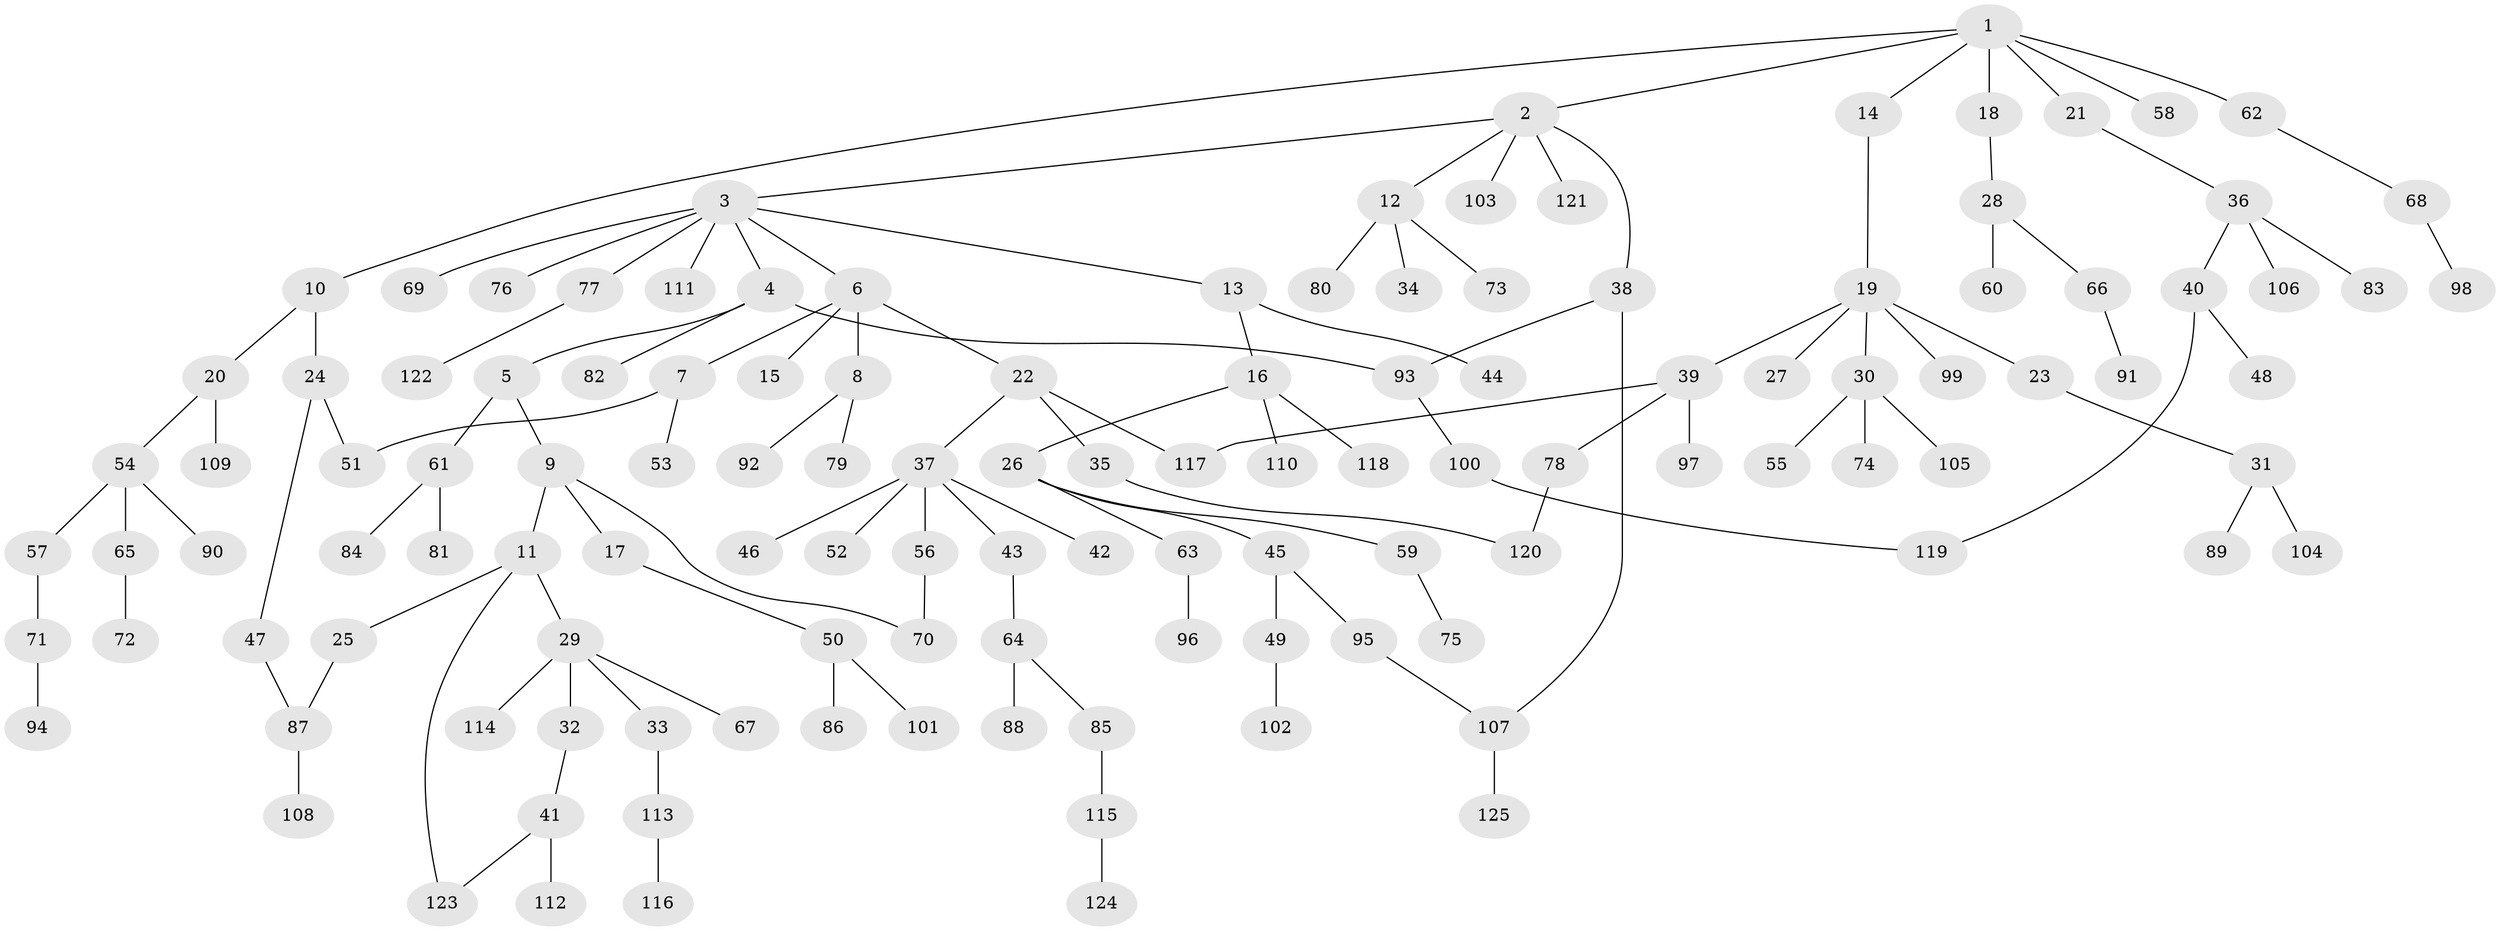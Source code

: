 // Generated by graph-tools (version 1.1) at 2025/43/03/09/25 04:43:01]
// undirected, 125 vertices, 133 edges
graph export_dot {
graph [start="1"]
  node [color=gray90,style=filled];
  1;
  2;
  3;
  4;
  5;
  6;
  7;
  8;
  9;
  10;
  11;
  12;
  13;
  14;
  15;
  16;
  17;
  18;
  19;
  20;
  21;
  22;
  23;
  24;
  25;
  26;
  27;
  28;
  29;
  30;
  31;
  32;
  33;
  34;
  35;
  36;
  37;
  38;
  39;
  40;
  41;
  42;
  43;
  44;
  45;
  46;
  47;
  48;
  49;
  50;
  51;
  52;
  53;
  54;
  55;
  56;
  57;
  58;
  59;
  60;
  61;
  62;
  63;
  64;
  65;
  66;
  67;
  68;
  69;
  70;
  71;
  72;
  73;
  74;
  75;
  76;
  77;
  78;
  79;
  80;
  81;
  82;
  83;
  84;
  85;
  86;
  87;
  88;
  89;
  90;
  91;
  92;
  93;
  94;
  95;
  96;
  97;
  98;
  99;
  100;
  101;
  102;
  103;
  104;
  105;
  106;
  107;
  108;
  109;
  110;
  111;
  112;
  113;
  114;
  115;
  116;
  117;
  118;
  119;
  120;
  121;
  122;
  123;
  124;
  125;
  1 -- 2;
  1 -- 10;
  1 -- 14;
  1 -- 18;
  1 -- 21;
  1 -- 58;
  1 -- 62;
  2 -- 3;
  2 -- 12;
  2 -- 38;
  2 -- 103;
  2 -- 121;
  3 -- 4;
  3 -- 6;
  3 -- 13;
  3 -- 69;
  3 -- 76;
  3 -- 77;
  3 -- 111;
  4 -- 5;
  4 -- 82;
  4 -- 93;
  5 -- 9;
  5 -- 61;
  6 -- 7;
  6 -- 8;
  6 -- 15;
  6 -- 22;
  7 -- 53;
  7 -- 51;
  8 -- 79;
  8 -- 92;
  9 -- 11;
  9 -- 17;
  9 -- 70;
  10 -- 20;
  10 -- 24;
  11 -- 25;
  11 -- 29;
  11 -- 123;
  12 -- 34;
  12 -- 73;
  12 -- 80;
  13 -- 16;
  13 -- 44;
  14 -- 19;
  16 -- 26;
  16 -- 110;
  16 -- 118;
  17 -- 50;
  18 -- 28;
  19 -- 23;
  19 -- 27;
  19 -- 30;
  19 -- 39;
  19 -- 99;
  20 -- 54;
  20 -- 109;
  21 -- 36;
  22 -- 35;
  22 -- 37;
  22 -- 117;
  23 -- 31;
  24 -- 47;
  24 -- 51;
  25 -- 87;
  26 -- 45;
  26 -- 59;
  26 -- 63;
  28 -- 60;
  28 -- 66;
  29 -- 32;
  29 -- 33;
  29 -- 67;
  29 -- 114;
  30 -- 55;
  30 -- 74;
  30 -- 105;
  31 -- 89;
  31 -- 104;
  32 -- 41;
  33 -- 113;
  35 -- 120;
  36 -- 40;
  36 -- 83;
  36 -- 106;
  37 -- 42;
  37 -- 43;
  37 -- 46;
  37 -- 52;
  37 -- 56;
  38 -- 93;
  38 -- 107;
  39 -- 78;
  39 -- 97;
  39 -- 117;
  40 -- 48;
  40 -- 119;
  41 -- 112;
  41 -- 123;
  43 -- 64;
  45 -- 49;
  45 -- 95;
  47 -- 87;
  49 -- 102;
  50 -- 86;
  50 -- 101;
  54 -- 57;
  54 -- 65;
  54 -- 90;
  56 -- 70;
  57 -- 71;
  59 -- 75;
  61 -- 81;
  61 -- 84;
  62 -- 68;
  63 -- 96;
  64 -- 85;
  64 -- 88;
  65 -- 72;
  66 -- 91;
  68 -- 98;
  71 -- 94;
  77 -- 122;
  78 -- 120;
  85 -- 115;
  87 -- 108;
  93 -- 100;
  95 -- 107;
  100 -- 119;
  107 -- 125;
  113 -- 116;
  115 -- 124;
}
